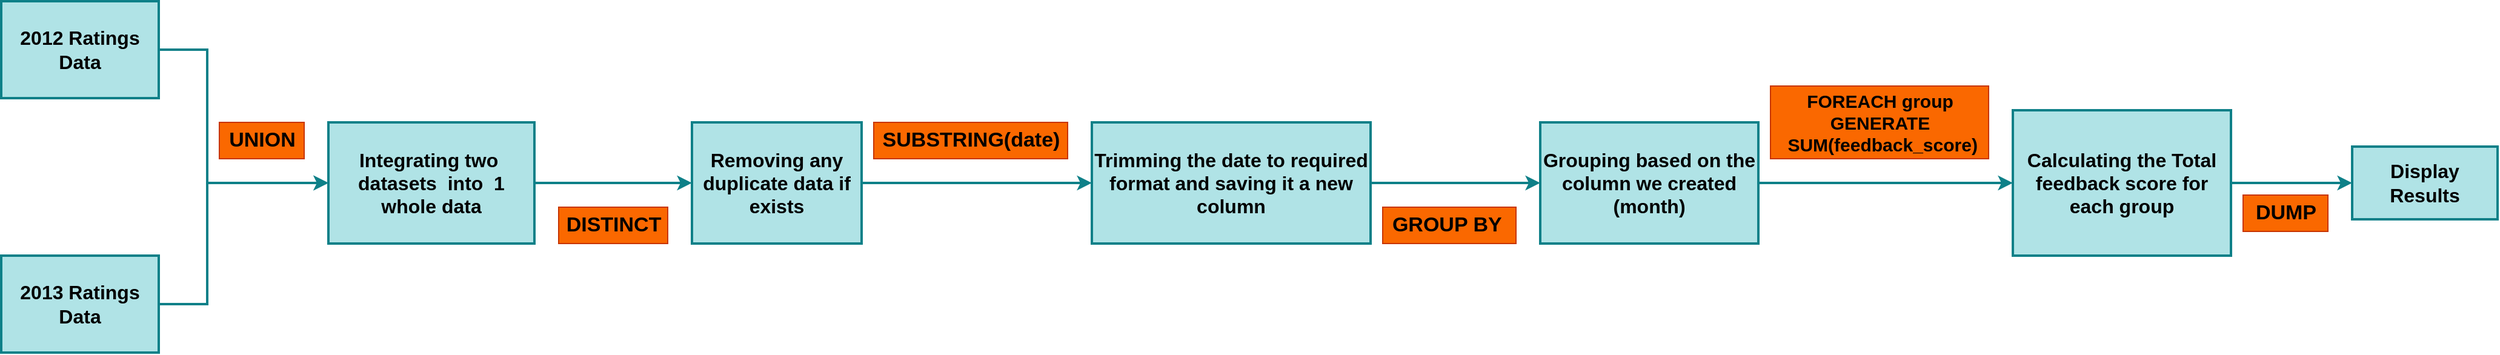 <mxfile version="15.6.2" type="onedrive"><diagram id="dQqlwvBpW92lCBRiV1Ot" name="Page-1"><mxGraphModel dx="2383" dy="1231" grid="1" gridSize="10" guides="1" tooltips="1" connect="1" arrows="1" fold="1" page="1" pageScale="1" pageWidth="850" pageHeight="1100" math="0" shadow="0"><root><mxCell id="0"/><mxCell id="1" parent="0"/><mxCell id="WG6kkJbOyHt5Bfnc5O92-5" style="edgeStyle=orthogonalEdgeStyle;rounded=0;orthogonalLoop=1;jettySize=auto;html=1;fontSize=16;fontStyle=1;labelBorderColor=none;fillColor=#b0e3e6;strokeColor=#0e8088;strokeWidth=2;entryX=0;entryY=0.5;entryDx=0;entryDy=0;" edge="1" parent="1" source="WG6kkJbOyHt5Bfnc5O92-1" target="WG6kkJbOyHt5Bfnc5O92-8"><mxGeometry relative="1" as="geometry"><mxPoint x="370" y="260" as="targetPoint"/><Array as="points"><mxPoint x="210" y="150"/><mxPoint x="210" y="260"/></Array></mxGeometry></mxCell><mxCell id="WG6kkJbOyHt5Bfnc5O92-1" value="2012 Ratings Data" style="rounded=0;whiteSpace=wrap;html=1;fontSize=16;fontStyle=1;labelBorderColor=none;fillColor=#b0e3e6;strokeColor=#0e8088;strokeWidth=2;" vertex="1" parent="1"><mxGeometry x="40" y="110" width="130" height="80" as="geometry"/></mxCell><mxCell id="WG6kkJbOyHt5Bfnc5O92-6" value="" style="edgeStyle=orthogonalEdgeStyle;rounded=0;orthogonalLoop=1;jettySize=auto;html=1;entryX=0;entryY=0.5;entryDx=0;entryDy=0;fontSize=16;fontStyle=1;labelBorderColor=none;fillColor=#b0e3e6;strokeColor=#0e8088;strokeWidth=2;" edge="1" parent="1" source="WG6kkJbOyHt5Bfnc5O92-2" target="WG6kkJbOyHt5Bfnc5O92-8"><mxGeometry relative="1" as="geometry"><mxPoint x="370" y="260" as="targetPoint"/><Array as="points"><mxPoint x="210" y="360"/><mxPoint x="210" y="260"/></Array></mxGeometry></mxCell><mxCell id="WG6kkJbOyHt5Bfnc5O92-2" value="2013 Ratings Data" style="rounded=0;whiteSpace=wrap;html=1;fontSize=16;fontStyle=1;labelBorderColor=none;fillColor=#b0e3e6;strokeColor=#0e8088;strokeWidth=2;" vertex="1" parent="1"><mxGeometry x="40" y="320" width="130" height="80" as="geometry"/></mxCell><mxCell id="WG6kkJbOyHt5Bfnc5O92-10" style="edgeStyle=orthogonalEdgeStyle;rounded=0;orthogonalLoop=1;jettySize=auto;html=1;entryX=0;entryY=0.5;entryDx=0;entryDy=0;fontSize=16;fontStyle=1;labelBorderColor=none;fillColor=#b0e3e6;strokeColor=#0e8088;strokeWidth=2;" edge="1" parent="1" source="WG6kkJbOyHt5Bfnc5O92-8" target="WG6kkJbOyHt5Bfnc5O92-9"><mxGeometry relative="1" as="geometry"/></mxCell><mxCell id="WG6kkJbOyHt5Bfnc5O92-8" value="Integrating two&amp;nbsp; datasets&amp;nbsp; into&amp;nbsp; 1 whole data" style="rounded=0;whiteSpace=wrap;html=1;fontSize=16;fontStyle=1;labelBorderColor=none;fillColor=#b0e3e6;strokeColor=#0e8088;strokeWidth=2;" vertex="1" parent="1"><mxGeometry x="310" y="210" width="170" height="100" as="geometry"/></mxCell><mxCell id="WG6kkJbOyHt5Bfnc5O92-12" style="edgeStyle=orthogonalEdgeStyle;rounded=0;orthogonalLoop=1;jettySize=auto;html=1;entryX=0;entryY=0.5;entryDx=0;entryDy=0;fontSize=16;fontStyle=1;labelBorderColor=none;fillColor=#b0e3e6;strokeColor=#0e8088;strokeWidth=2;" edge="1" parent="1" source="WG6kkJbOyHt5Bfnc5O92-9" target="WG6kkJbOyHt5Bfnc5O92-11"><mxGeometry relative="1" as="geometry"/></mxCell><mxCell id="WG6kkJbOyHt5Bfnc5O92-9" value="Removing any duplicate data if exists" style="rounded=0;whiteSpace=wrap;html=1;fontSize=16;fontStyle=1;labelBorderColor=none;fillColor=#b0e3e6;strokeColor=#0e8088;strokeWidth=2;" vertex="1" parent="1"><mxGeometry x="610" y="210" width="140" height="100" as="geometry"/></mxCell><mxCell id="WG6kkJbOyHt5Bfnc5O92-16" style="edgeStyle=orthogonalEdgeStyle;rounded=0;orthogonalLoop=1;jettySize=auto;html=1;entryX=0;entryY=0.5;entryDx=0;entryDy=0;labelBorderColor=none;fontSize=16;fillColor=#b0e3e6;strokeColor=#0e8088;strokeWidth=2;fontStyle=1" edge="1" parent="1" source="WG6kkJbOyHt5Bfnc5O92-11" target="WG6kkJbOyHt5Bfnc5O92-15"><mxGeometry relative="1" as="geometry"/></mxCell><mxCell id="WG6kkJbOyHt5Bfnc5O92-11" value="Trimming the date to required format and saving it a new column" style="rounded=0;whiteSpace=wrap;html=1;fontSize=16;fontStyle=1;labelBorderColor=none;fillColor=#b0e3e6;strokeColor=#0e8088;strokeWidth=2;" vertex="1" parent="1"><mxGeometry x="940" y="210" width="230" height="100" as="geometry"/></mxCell><mxCell id="WG6kkJbOyHt5Bfnc5O92-19" style="edgeStyle=orthogonalEdgeStyle;rounded=0;orthogonalLoop=1;jettySize=auto;html=1;labelBorderColor=none;fontSize=16;fillColor=#b0e3e6;strokeColor=#0e8088;strokeWidth=2;fontStyle=1" edge="1" parent="1" source="WG6kkJbOyHt5Bfnc5O92-15" target="WG6kkJbOyHt5Bfnc5O92-18"><mxGeometry relative="1" as="geometry"/></mxCell><mxCell id="WG6kkJbOyHt5Bfnc5O92-15" value="Grouping based on the column we created (month)" style="rounded=0;whiteSpace=wrap;html=1;labelBorderColor=none;fontSize=16;fillColor=#b0e3e6;strokeColor=#0e8088;strokeWidth=2;fontStyle=1" vertex="1" parent="1"><mxGeometry x="1310" y="210" width="180" height="100" as="geometry"/></mxCell><mxCell id="WG6kkJbOyHt5Bfnc5O92-21" style="edgeStyle=orthogonalEdgeStyle;rounded=0;orthogonalLoop=1;jettySize=auto;html=1;labelBorderColor=none;fontSize=16;fillColor=#b0e3e6;strokeColor=#0e8088;strokeWidth=2;fontStyle=1" edge="1" parent="1" source="WG6kkJbOyHt5Bfnc5O92-18" target="WG6kkJbOyHt5Bfnc5O92-20"><mxGeometry relative="1" as="geometry"/></mxCell><mxCell id="WG6kkJbOyHt5Bfnc5O92-18" value="Calculating the Total feedback score for each group" style="rounded=0;whiteSpace=wrap;html=1;labelBorderColor=none;fontSize=16;fillColor=#b0e3e6;strokeColor=#0e8088;strokeWidth=2;fontStyle=1" vertex="1" parent="1"><mxGeometry x="1700" y="200" width="180" height="120" as="geometry"/></mxCell><mxCell id="WG6kkJbOyHt5Bfnc5O92-20" value="Display Results" style="rounded=0;whiteSpace=wrap;html=1;labelBorderColor=none;fontSize=16;fillColor=#b0e3e6;strokeColor=#0e8088;strokeWidth=2;fontStyle=1" vertex="1" parent="1"><mxGeometry x="1980" y="230" width="120" height="60" as="geometry"/></mxCell><mxCell id="WG6kkJbOyHt5Bfnc5O92-22" value="UNION" style="text;html=1;align=center;verticalAlign=middle;resizable=0;points=[];autosize=1;strokeColor=#C73500;fillColor=#fa6800;fontSize=17;fontStyle=1;fontColor=#000000;" vertex="1" parent="1"><mxGeometry x="220" y="210" width="70" height="30" as="geometry"/></mxCell><mxCell id="WG6kkJbOyHt5Bfnc5O92-25" value="DISTINCT" style="text;html=1;align=center;verticalAlign=middle;resizable=0;points=[];autosize=1;strokeColor=#C73500;fillColor=#fa6800;fontSize=17;fontStyle=1;fontColor=#000000;" vertex="1" parent="1"><mxGeometry x="500" y="280" width="90" height="30" as="geometry"/></mxCell><mxCell id="WG6kkJbOyHt5Bfnc5O92-27" value="GROUP BY&amp;nbsp;" style="text;html=1;align=center;verticalAlign=middle;resizable=0;points=[];autosize=1;strokeColor=#C73500;fillColor=#fa6800;fontSize=17;fontStyle=1;fontColor=#000000;" vertex="1" parent="1"><mxGeometry x="1180" y="280" width="110" height="30" as="geometry"/></mxCell><mxCell id="WG6kkJbOyHt5Bfnc5O92-28" value="FOREACH group&lt;br style=&quot;font-size: 15px;&quot;&gt;GENERATE&lt;br style=&quot;font-size: 15px;&quot;&gt;&amp;nbsp;SUM(feedback_score)" style="text;html=1;align=center;verticalAlign=middle;resizable=0;points=[];autosize=1;strokeColor=#C73500;fillColor=#fa6800;fontSize=15;fontStyle=1;fontColor=#000000;" vertex="1" parent="1"><mxGeometry x="1500" y="180" width="180" height="60" as="geometry"/></mxCell><mxCell id="WG6kkJbOyHt5Bfnc5O92-29" value="SUBSTRING(date)" style="text;html=1;align=center;verticalAlign=middle;resizable=0;points=[];autosize=1;strokeColor=#C73500;fillColor=#fa6800;fontSize=17;fontStyle=1;fontColor=#000000;" vertex="1" parent="1"><mxGeometry x="760" y="210" width="160" height="30" as="geometry"/></mxCell><mxCell id="WG6kkJbOyHt5Bfnc5O92-30" value="DUMP" style="text;html=1;align=center;verticalAlign=middle;resizable=0;points=[];autosize=1;strokeColor=#C73500;fillColor=#fa6800;fontSize=17;fontStyle=1;fontColor=#000000;" vertex="1" parent="1"><mxGeometry x="1890" y="270" width="70" height="30" as="geometry"/></mxCell></root></mxGraphModel></diagram></mxfile>